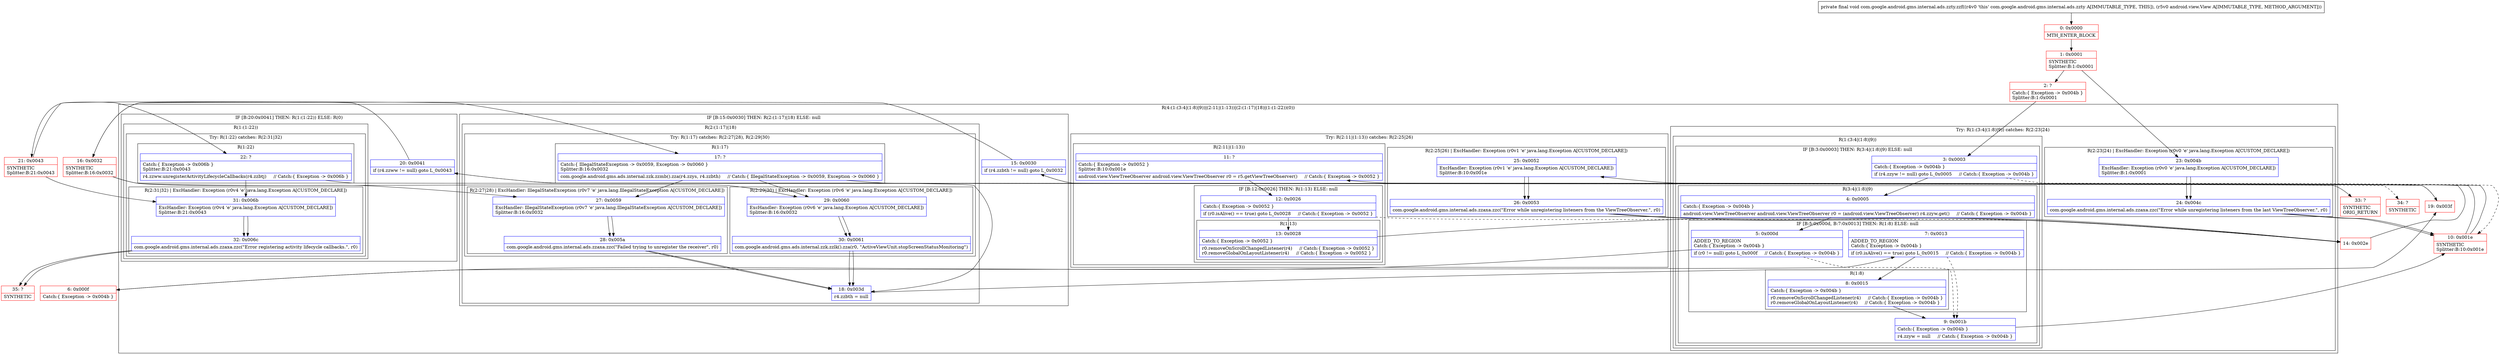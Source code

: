 digraph "CFG forcom.google.android.gms.internal.ads.zzty.zzf(Landroid\/view\/View;)V" {
subgraph cluster_Region_255490495 {
label = "R(4:(1:(3:4|(1:8)|9))|(2:11|(1:13))|(2:(1:17)|18)|(1:(1:22))(0))";
node [shape=record,color=blue];
subgraph cluster_TryCatchRegion_1175668385 {
label = "Try: R(1:(3:4|(1:8)|9)) catches: R(2:23|24)";
node [shape=record,color=blue];
subgraph cluster_Region_748189475 {
label = "R(1:(3:4|(1:8)|9))";
node [shape=record,color=blue];
subgraph cluster_IfRegion_1623613703 {
label = "IF [B:3:0x0003] THEN: R(3:4|(1:8)|9) ELSE: null";
node [shape=record,color=blue];
Node_3 [shape=record,label="{3\:\ 0x0003|Catch:\{ Exception \-\> 0x004b \}\l|if (r4.zzyw != null) goto L_0x0005     \/\/ Catch:\{ Exception \-\> 0x004b \}\l}"];
subgraph cluster_Region_339528677 {
label = "R(3:4|(1:8)|9)";
node [shape=record,color=blue];
Node_4 [shape=record,label="{4\:\ 0x0005|Catch:\{ Exception \-\> 0x004b \}\l|android.view.ViewTreeObserver android.view.ViewTreeObserver r0 = (android.view.ViewTreeObserver) r4.zzyw.get()     \/\/ Catch:\{ Exception \-\> 0x004b \}\l}"];
subgraph cluster_IfRegion_1449837216 {
label = "IF [B:5:0x000d, B:7:0x0013] THEN: R(1:8) ELSE: null";
node [shape=record,color=blue];
Node_5 [shape=record,label="{5\:\ 0x000d|ADDED_TO_REGION\lCatch:\{ Exception \-\> 0x004b \}\l|if (r0 != null) goto L_0x000f     \/\/ Catch:\{ Exception \-\> 0x004b \}\l}"];
Node_7 [shape=record,label="{7\:\ 0x0013|ADDED_TO_REGION\lCatch:\{ Exception \-\> 0x004b \}\l|if (r0.isAlive() == true) goto L_0x0015     \/\/ Catch:\{ Exception \-\> 0x004b \}\l}"];
subgraph cluster_Region_1956288377 {
label = "R(1:8)";
node [shape=record,color=blue];
Node_8 [shape=record,label="{8\:\ 0x0015|Catch:\{ Exception \-\> 0x004b \}\l|r0.removeOnScrollChangedListener(r4)     \/\/ Catch:\{ Exception \-\> 0x004b \}\lr0.removeGlobalOnLayoutListener(r4)     \/\/ Catch:\{ Exception \-\> 0x004b \}\l}"];
}
}
Node_9 [shape=record,label="{9\:\ 0x001b|Catch:\{ Exception \-\> 0x004b \}\l|r4.zzyw = null     \/\/ Catch:\{ Exception \-\> 0x004b \}\l}"];
}
}
}
subgraph cluster_Region_1022171937 {
label = "R(2:23|24) | ExcHandler: Exception (r0v0 'e' java.lang.Exception A[CUSTOM_DECLARE])\l";
node [shape=record,color=blue];
Node_23 [shape=record,label="{23\:\ 0x004b|ExcHandler: Exception (r0v0 'e' java.lang.Exception A[CUSTOM_DECLARE])\lSplitter:B:1:0x0001\l}"];
Node_24 [shape=record,label="{24\:\ 0x004c|com.google.android.gms.internal.ads.zzaxa.zzc(\"Error while unregistering listeners from the last ViewTreeObserver.\", r0)\l}"];
}
}
subgraph cluster_TryCatchRegion_1620534355 {
label = "Try: R(2:11|(1:13)) catches: R(2:25|26)";
node [shape=record,color=blue];
subgraph cluster_Region_287991757 {
label = "R(2:11|(1:13))";
node [shape=record,color=blue];
Node_11 [shape=record,label="{11\:\ ?|Catch:\{ Exception \-\> 0x0052 \}\lSplitter:B:10:0x001e\l|android.view.ViewTreeObserver android.view.ViewTreeObserver r0 = r5.getViewTreeObserver()     \/\/ Catch:\{ Exception \-\> 0x0052 \}\l}"];
subgraph cluster_IfRegion_1895453961 {
label = "IF [B:12:0x0026] THEN: R(1:13) ELSE: null";
node [shape=record,color=blue];
Node_12 [shape=record,label="{12\:\ 0x0026|Catch:\{ Exception \-\> 0x0052 \}\l|if (r0.isAlive() == true) goto L_0x0028     \/\/ Catch:\{ Exception \-\> 0x0052 \}\l}"];
subgraph cluster_Region_115051512 {
label = "R(1:13)";
node [shape=record,color=blue];
Node_13 [shape=record,label="{13\:\ 0x0028|Catch:\{ Exception \-\> 0x0052 \}\l|r0.removeOnScrollChangedListener(r4)     \/\/ Catch:\{ Exception \-\> 0x0052 \}\lr0.removeGlobalOnLayoutListener(r4)     \/\/ Catch:\{ Exception \-\> 0x0052 \}\l}"];
}
}
}
subgraph cluster_Region_265893389 {
label = "R(2:25|26) | ExcHandler: Exception (r0v1 'e' java.lang.Exception A[CUSTOM_DECLARE])\l";
node [shape=record,color=blue];
Node_25 [shape=record,label="{25\:\ 0x0052|ExcHandler: Exception (r0v1 'e' java.lang.Exception A[CUSTOM_DECLARE])\lSplitter:B:10:0x001e\l}"];
Node_26 [shape=record,label="{26\:\ 0x0053|com.google.android.gms.internal.ads.zzaxa.zzc(\"Error while unregistering listeners from the ViewTreeObserver.\", r0)\l}"];
}
}
subgraph cluster_IfRegion_1548005544 {
label = "IF [B:15:0x0030] THEN: R(2:(1:17)|18) ELSE: null";
node [shape=record,color=blue];
Node_15 [shape=record,label="{15\:\ 0x0030|if (r4.zzbth != null) goto L_0x0032\l}"];
subgraph cluster_Region_145001490 {
label = "R(2:(1:17)|18)";
node [shape=record,color=blue];
subgraph cluster_TryCatchRegion_1397408937 {
label = "Try: R(1:17) catches: R(2:27|28), R(2:29|30)";
node [shape=record,color=blue];
subgraph cluster_Region_359004563 {
label = "R(1:17)";
node [shape=record,color=blue];
Node_17 [shape=record,label="{17\:\ ?|Catch:\{ IllegalStateException \-\> 0x0059, Exception \-\> 0x0060 \}\lSplitter:B:16:0x0032\l|com.google.android.gms.ads.internal.zzk.zzmb().zza(r4.zzys, r4.zzbth)     \/\/ Catch:\{ IllegalStateException \-\> 0x0059, Exception \-\> 0x0060 \}\l}"];
}
subgraph cluster_Region_1818085991 {
label = "R(2:27|28) | ExcHandler: IllegalStateException (r0v7 'e' java.lang.IllegalStateException A[CUSTOM_DECLARE])\l";
node [shape=record,color=blue];
Node_27 [shape=record,label="{27\:\ 0x0059|ExcHandler: IllegalStateException (r0v7 'e' java.lang.IllegalStateException A[CUSTOM_DECLARE])\lSplitter:B:16:0x0032\l}"];
Node_28 [shape=record,label="{28\:\ 0x005a|com.google.android.gms.internal.ads.zzaxa.zzc(\"Failed trying to unregister the receiver\", r0)\l}"];
}
subgraph cluster_Region_1085607906 {
label = "R(2:29|30) | ExcHandler: Exception (r0v6 'e' java.lang.Exception A[CUSTOM_DECLARE])\l";
node [shape=record,color=blue];
Node_29 [shape=record,label="{29\:\ 0x0060|ExcHandler: Exception (r0v6 'e' java.lang.Exception A[CUSTOM_DECLARE])\lSplitter:B:16:0x0032\l}"];
Node_30 [shape=record,label="{30\:\ 0x0061|com.google.android.gms.ads.internal.zzk.zzlk().zza(r0, \"ActiveViewUnit.stopScreenStatusMonitoring\")\l}"];
}
}
Node_18 [shape=record,label="{18\:\ 0x003d|r4.zzbth = null\l}"];
}
}
subgraph cluster_IfRegion_1172305105 {
label = "IF [B:20:0x0041] THEN: R(1:(1:22)) ELSE: R(0)";
node [shape=record,color=blue];
Node_20 [shape=record,label="{20\:\ 0x0041|if (r4.zzww != null) goto L_0x0043\l}"];
subgraph cluster_Region_2135696536 {
label = "R(1:(1:22))";
node [shape=record,color=blue];
subgraph cluster_TryCatchRegion_2101397476 {
label = "Try: R(1:22) catches: R(2:31|32)";
node [shape=record,color=blue];
subgraph cluster_Region_367136177 {
label = "R(1:22)";
node [shape=record,color=blue];
Node_22 [shape=record,label="{22\:\ ?|Catch:\{ Exception \-\> 0x006b \}\lSplitter:B:21:0x0043\l|r4.zzww.unregisterActivityLifecycleCallbacks(r4.zzbtj)     \/\/ Catch:\{ Exception \-\> 0x006b \}\l}"];
}
subgraph cluster_Region_799087264 {
label = "R(2:31|32) | ExcHandler: Exception (r0v4 'e' java.lang.Exception A[CUSTOM_DECLARE])\l";
node [shape=record,color=blue];
Node_31 [shape=record,label="{31\:\ 0x006b|ExcHandler: Exception (r0v4 'e' java.lang.Exception A[CUSTOM_DECLARE])\lSplitter:B:21:0x0043\l}"];
Node_32 [shape=record,label="{32\:\ 0x006c|com.google.android.gms.internal.ads.zzaxa.zzc(\"Error registering activity lifecycle callbacks.\", r0)\l}"];
}
}
}
subgraph cluster_Region_827818792 {
label = "R(0)";
node [shape=record,color=blue];
}
}
}
subgraph cluster_Region_1022171937 {
label = "R(2:23|24) | ExcHandler: Exception (r0v0 'e' java.lang.Exception A[CUSTOM_DECLARE])\l";
node [shape=record,color=blue];
Node_23 [shape=record,label="{23\:\ 0x004b|ExcHandler: Exception (r0v0 'e' java.lang.Exception A[CUSTOM_DECLARE])\lSplitter:B:1:0x0001\l}"];
Node_24 [shape=record,label="{24\:\ 0x004c|com.google.android.gms.internal.ads.zzaxa.zzc(\"Error while unregistering listeners from the last ViewTreeObserver.\", r0)\l}"];
}
subgraph cluster_Region_265893389 {
label = "R(2:25|26) | ExcHandler: Exception (r0v1 'e' java.lang.Exception A[CUSTOM_DECLARE])\l";
node [shape=record,color=blue];
Node_25 [shape=record,label="{25\:\ 0x0052|ExcHandler: Exception (r0v1 'e' java.lang.Exception A[CUSTOM_DECLARE])\lSplitter:B:10:0x001e\l}"];
Node_26 [shape=record,label="{26\:\ 0x0053|com.google.android.gms.internal.ads.zzaxa.zzc(\"Error while unregistering listeners from the ViewTreeObserver.\", r0)\l}"];
}
subgraph cluster_Region_1818085991 {
label = "R(2:27|28) | ExcHandler: IllegalStateException (r0v7 'e' java.lang.IllegalStateException A[CUSTOM_DECLARE])\l";
node [shape=record,color=blue];
Node_27 [shape=record,label="{27\:\ 0x0059|ExcHandler: IllegalStateException (r0v7 'e' java.lang.IllegalStateException A[CUSTOM_DECLARE])\lSplitter:B:16:0x0032\l}"];
Node_28 [shape=record,label="{28\:\ 0x005a|com.google.android.gms.internal.ads.zzaxa.zzc(\"Failed trying to unregister the receiver\", r0)\l}"];
}
subgraph cluster_Region_1085607906 {
label = "R(2:29|30) | ExcHandler: Exception (r0v6 'e' java.lang.Exception A[CUSTOM_DECLARE])\l";
node [shape=record,color=blue];
Node_29 [shape=record,label="{29\:\ 0x0060|ExcHandler: Exception (r0v6 'e' java.lang.Exception A[CUSTOM_DECLARE])\lSplitter:B:16:0x0032\l}"];
Node_30 [shape=record,label="{30\:\ 0x0061|com.google.android.gms.ads.internal.zzk.zzlk().zza(r0, \"ActiveViewUnit.stopScreenStatusMonitoring\")\l}"];
}
subgraph cluster_Region_799087264 {
label = "R(2:31|32) | ExcHandler: Exception (r0v4 'e' java.lang.Exception A[CUSTOM_DECLARE])\l";
node [shape=record,color=blue];
Node_31 [shape=record,label="{31\:\ 0x006b|ExcHandler: Exception (r0v4 'e' java.lang.Exception A[CUSTOM_DECLARE])\lSplitter:B:21:0x0043\l}"];
Node_32 [shape=record,label="{32\:\ 0x006c|com.google.android.gms.internal.ads.zzaxa.zzc(\"Error registering activity lifecycle callbacks.\", r0)\l}"];
}
Node_0 [shape=record,color=red,label="{0\:\ 0x0000|MTH_ENTER_BLOCK\l}"];
Node_1 [shape=record,color=red,label="{1\:\ 0x0001|SYNTHETIC\lSplitter:B:1:0x0001\l}"];
Node_2 [shape=record,color=red,label="{2\:\ ?|Catch:\{ Exception \-\> 0x004b \}\lSplitter:B:1:0x0001\l}"];
Node_6 [shape=record,color=red,label="{6\:\ 0x000f|Catch:\{ Exception \-\> 0x004b \}\l}"];
Node_10 [shape=record,color=red,label="{10\:\ 0x001e|SYNTHETIC\lSplitter:B:10:0x001e\l}"];
Node_14 [shape=record,color=red,label="{14\:\ 0x002e}"];
Node_16 [shape=record,color=red,label="{16\:\ 0x0032|SYNTHETIC\lSplitter:B:16:0x0032\l}"];
Node_19 [shape=record,color=red,label="{19\:\ 0x003f}"];
Node_21 [shape=record,color=red,label="{21\:\ 0x0043|SYNTHETIC\lSplitter:B:21:0x0043\l}"];
Node_33 [shape=record,color=red,label="{33\:\ ?|SYNTHETIC\lORIG_RETURN\l}"];
Node_34 [shape=record,color=red,label="{34\:\ ?|SYNTHETIC\l}"];
Node_35 [shape=record,color=red,label="{35\:\ ?|SYNTHETIC\l}"];
MethodNode[shape=record,label="{private final void com.google.android.gms.internal.ads.zzty.zzf((r4v0 'this' com.google.android.gms.internal.ads.zzty A[IMMUTABLE_TYPE, THIS]), (r5v0 android.view.View A[IMMUTABLE_TYPE, METHOD_ARGUMENT])) }"];
MethodNode -> Node_0;
Node_3 -> Node_4;
Node_3 -> Node_10[style=dashed];
Node_4 -> Node_5;
Node_5 -> Node_6;
Node_5 -> Node_9[style=dashed];
Node_7 -> Node_8;
Node_7 -> Node_9[style=dashed];
Node_8 -> Node_9;
Node_9 -> Node_10;
Node_23 -> Node_24;
Node_24 -> Node_10;
Node_11 -> Node_12;
Node_12 -> Node_13;
Node_12 -> Node_14[style=dashed];
Node_13 -> Node_14;
Node_25 -> Node_26;
Node_26 -> Node_14;
Node_15 -> Node_16;
Node_15 -> Node_19[style=dashed];
Node_17 -> Node_18;
Node_17 -> Node_27;
Node_17 -> Node_29;
Node_27 -> Node_28;
Node_28 -> Node_18;
Node_29 -> Node_30;
Node_30 -> Node_18;
Node_18 -> Node_19;
Node_20 -> Node_21;
Node_20 -> Node_34[style=dashed];
Node_22 -> Node_31;
Node_22 -> Node_33;
Node_31 -> Node_32;
Node_32 -> Node_35;
Node_23 -> Node_24;
Node_24 -> Node_10;
Node_25 -> Node_26;
Node_26 -> Node_14;
Node_27 -> Node_28;
Node_28 -> Node_18;
Node_29 -> Node_30;
Node_30 -> Node_18;
Node_31 -> Node_32;
Node_32 -> Node_35;
Node_0 -> Node_1;
Node_1 -> Node_2;
Node_1 -> Node_23;
Node_2 -> Node_3;
Node_6 -> Node_7;
Node_10 -> Node_11;
Node_10 -> Node_25;
Node_14 -> Node_15;
Node_16 -> Node_17;
Node_16 -> Node_27;
Node_16 -> Node_29;
Node_19 -> Node_20;
Node_21 -> Node_22;
Node_21 -> Node_31;
}

